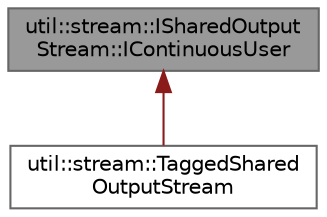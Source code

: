 digraph "util::stream::ISharedOutputStream::IContinuousUser"
{
 // LATEX_PDF_SIZE
  bgcolor="transparent";
  edge [fontname=Helvetica,fontsize=10,labelfontname=Helvetica,labelfontsize=10];
  node [fontname=Helvetica,fontsize=10,shape=box,height=0.2,width=0.4];
  Node1 [id="Node000001",label="util::stream::ISharedOutput\lStream::IContinuousUser",height=0.2,width=0.4,color="gray40", fillcolor="grey60", style="filled", fontcolor="black",tooltip=" "];
  Node1 -> Node2 [id="edge1_Node000001_Node000002",dir="back",color="firebrick4",style="solid",tooltip=" "];
  Node2 [id="Node000002",label="util::stream::TaggedShared\lOutputStream",height=0.2,width=0.4,color="gray40", fillcolor="white", style="filled",URL="$d9/dbc/classutil_1_1stream_1_1TaggedSharedOutputStream.html",tooltip=" "];
}
